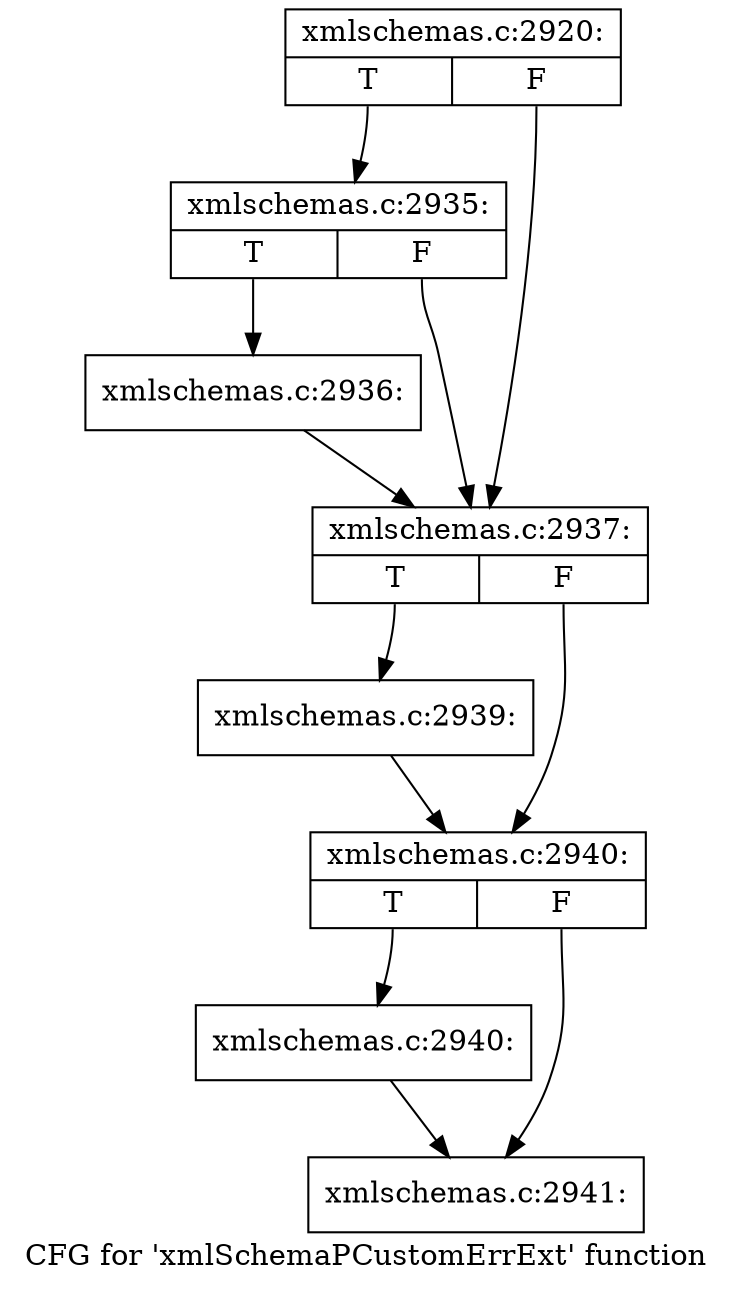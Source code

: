 digraph "CFG for 'xmlSchemaPCustomErrExt' function" {
	label="CFG for 'xmlSchemaPCustomErrExt' function";

	Node0x4d28f80 [shape=record,label="{xmlschemas.c:2920:|{<s0>T|<s1>F}}"];
	Node0x4d28f80:s0 -> Node0x4d2bf10;
	Node0x4d28f80:s1 -> Node0x4d2bec0;
	Node0x4d2bf10 [shape=record,label="{xmlschemas.c:2935:|{<s0>T|<s1>F}}"];
	Node0x4d2bf10:s0 -> Node0x4d2be70;
	Node0x4d2bf10:s1 -> Node0x4d2bec0;
	Node0x4d2be70 [shape=record,label="{xmlschemas.c:2936:}"];
	Node0x4d2be70 -> Node0x4d2bec0;
	Node0x4d2bec0 [shape=record,label="{xmlschemas.c:2937:|{<s0>T|<s1>F}}"];
	Node0x4d2bec0:s0 -> Node0x4d2cd10;
	Node0x4d2bec0:s1 -> Node0x4d2cf00;
	Node0x4d2cd10 [shape=record,label="{xmlschemas.c:2939:}"];
	Node0x4d2cd10 -> Node0x4d2cf00;
	Node0x4d2cf00 [shape=record,label="{xmlschemas.c:2940:|{<s0>T|<s1>F}}"];
	Node0x4d2cf00:s0 -> Node0x4d2d380;
	Node0x4d2cf00:s1 -> Node0x4d2d3d0;
	Node0x4d2d380 [shape=record,label="{xmlschemas.c:2940:}"];
	Node0x4d2d380 -> Node0x4d2d3d0;
	Node0x4d2d3d0 [shape=record,label="{xmlschemas.c:2941:}"];
}
